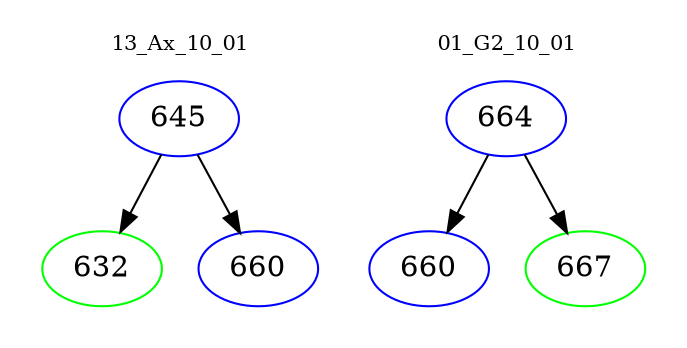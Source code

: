digraph{
subgraph cluster_0 {
color = white
label = "13_Ax_10_01";
fontsize=10;
T0_645 [label="645", color="blue"]
T0_645 -> T0_632 [color="black"]
T0_632 [label="632", color="green"]
T0_645 -> T0_660 [color="black"]
T0_660 [label="660", color="blue"]
}
subgraph cluster_1 {
color = white
label = "01_G2_10_01";
fontsize=10;
T1_664 [label="664", color="blue"]
T1_664 -> T1_660 [color="black"]
T1_660 [label="660", color="blue"]
T1_664 -> T1_667 [color="black"]
T1_667 [label="667", color="green"]
}
}
